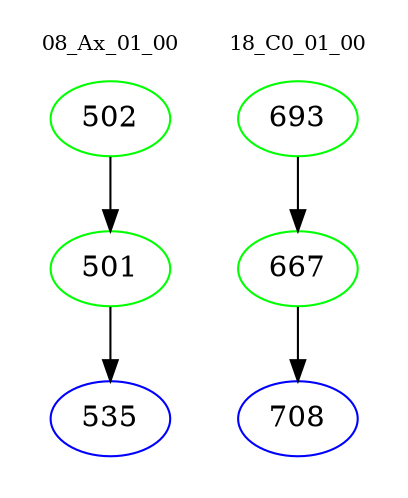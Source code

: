 digraph{
subgraph cluster_0 {
color = white
label = "08_Ax_01_00";
fontsize=10;
T0_502 [label="502", color="green"]
T0_502 -> T0_501 [color="black"]
T0_501 [label="501", color="green"]
T0_501 -> T0_535 [color="black"]
T0_535 [label="535", color="blue"]
}
subgraph cluster_1 {
color = white
label = "18_C0_01_00";
fontsize=10;
T1_693 [label="693", color="green"]
T1_693 -> T1_667 [color="black"]
T1_667 [label="667", color="green"]
T1_667 -> T1_708 [color="black"]
T1_708 [label="708", color="blue"]
}
}
